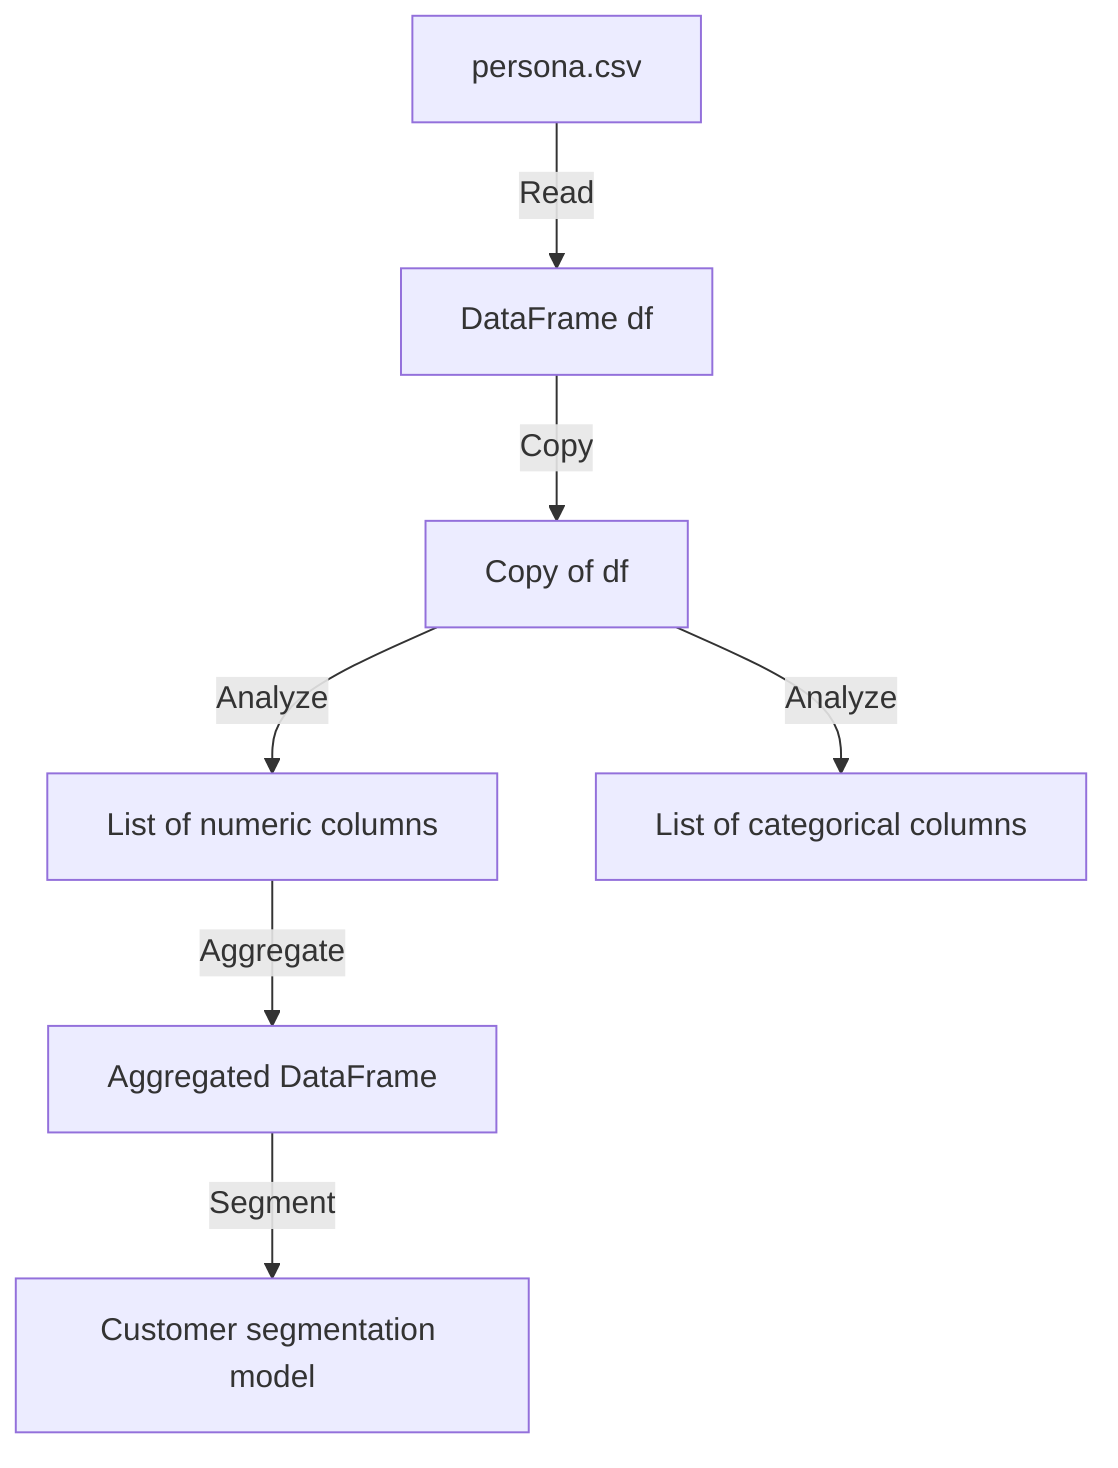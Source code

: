 flowchart TD
    DS1["persona.csv"]:::dataSource -->|Read| df["DataFrame df"]:::dataNode
    df["DataFrame df"]:::dataNode -->|Copy| data["Copy of df"]
    data["Copy of df"]:::dataNode -->|Analyze| numeric_cols["List of numeric columns"]:::dataNode
    data["Copy of df"]:::dataNode -->|Analyze| categoric_cols["List of categorical columns"]:::dataNode
    numeric_cols["List of numeric columns"]:::dataNode -->|Aggregate| agg_df["Aggregated DataFrame"]:::dataNode
    agg_df["Aggregated DataFrame"]:::dataNode -->|Segment| model["Customer segmentation model"]:::modelNode